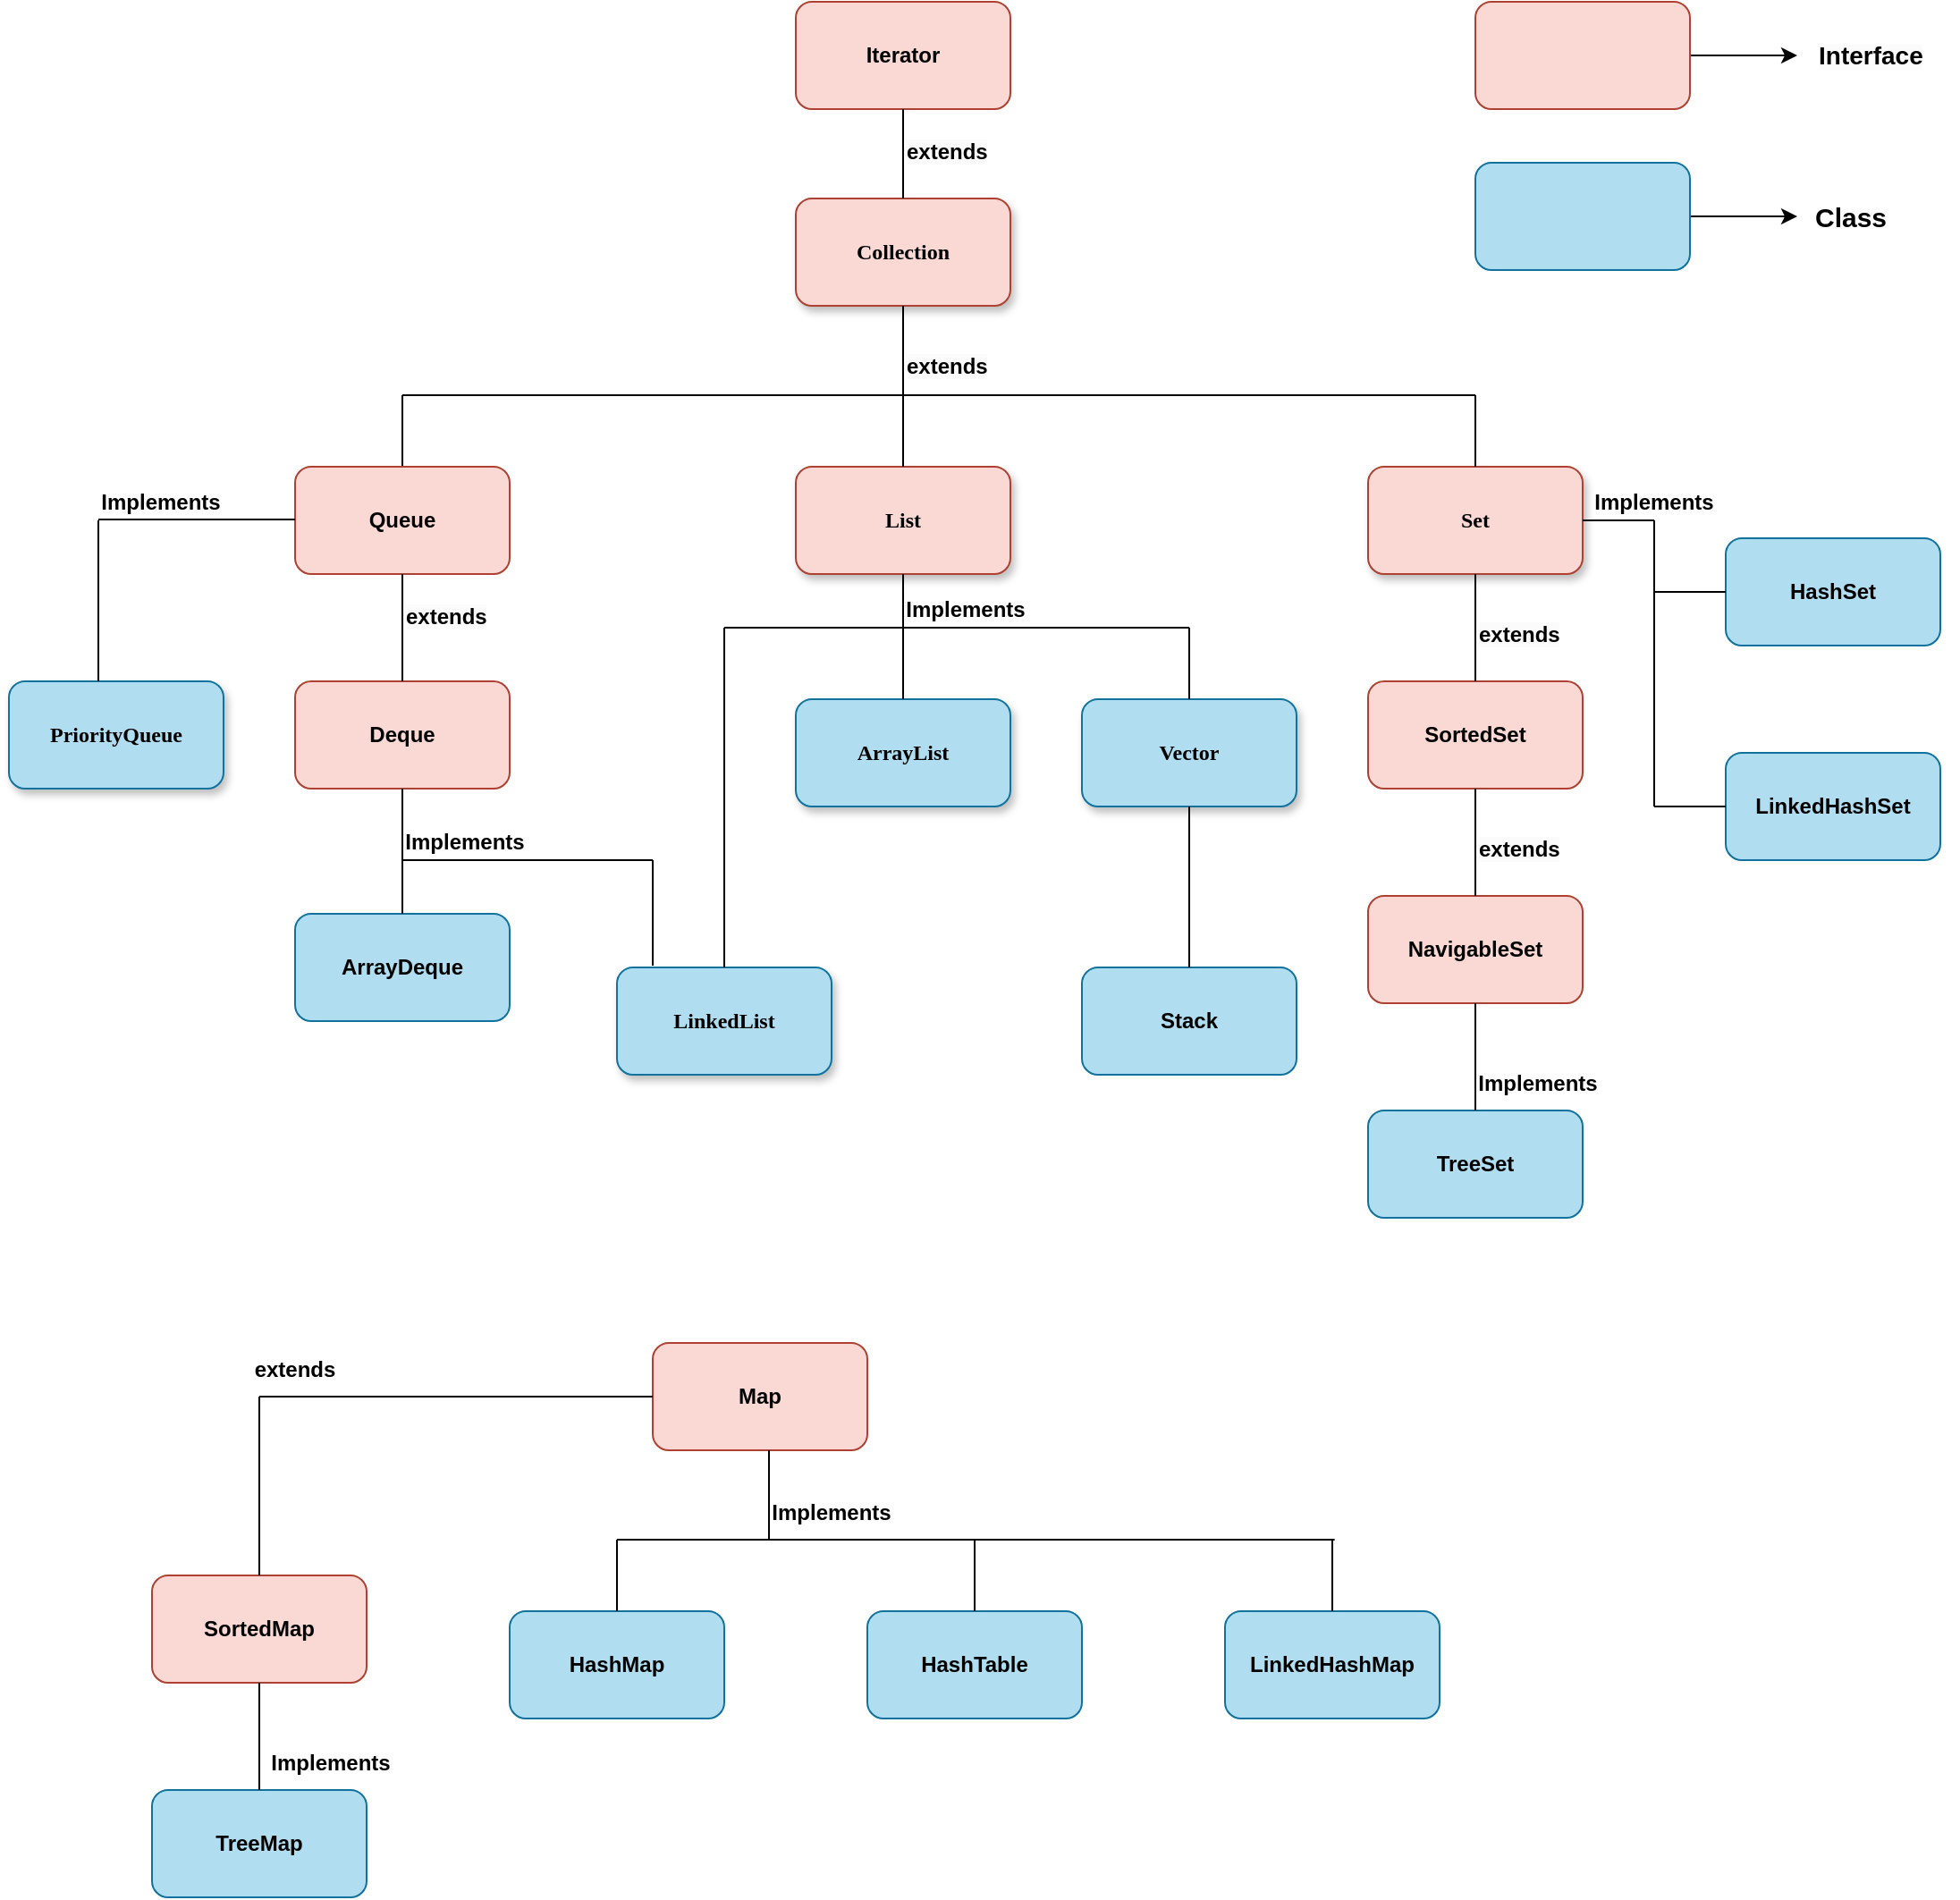 <mxfile version="25.0.1">
  <diagram name="Page-1" id="10a91c8b-09ff-31b1-d368-03940ed4cc9e">
    <mxGraphModel dx="2134" dy="1361" grid="1" gridSize="10" guides="1" tooltips="1" connect="1" arrows="1" fold="1" page="1" pageScale="1" pageWidth="1100" pageHeight="850" background="none" math="0" shadow="0">
      <root>
        <mxCell id="0" />
        <mxCell id="1" parent="0" />
        <mxCell id="62893188c0fa7362-1" value="&lt;b&gt;Collection&lt;/b&gt;" style="whiteSpace=wrap;html=1;rounded=1;shadow=1;labelBackgroundColor=none;strokeWidth=1;fontFamily=Verdana;fontSize=12;align=center;fillColor=#fad9d5;strokeColor=#ae4132;" parent="1" vertex="1">
          <mxGeometry x="440" y="50" width="120" height="60" as="geometry" />
        </mxCell>
        <mxCell id="62893188c0fa7362-3" value="&lt;span&gt;&lt;b&gt;Set&lt;/b&gt;&lt;/span&gt;" style="whiteSpace=wrap;html=1;rounded=1;shadow=1;labelBackgroundColor=none;strokeWidth=1;fontFamily=Verdana;fontSize=12;align=center;fillColor=#fad9d5;strokeColor=#ae4132;" parent="1" vertex="1">
          <mxGeometry x="760" y="200" width="120" height="60" as="geometry" />
        </mxCell>
        <mxCell id="62893188c0fa7362-8" value="&lt;span&gt;&lt;b&gt;PriorityQueue&lt;/b&gt;&lt;/span&gt;" style="whiteSpace=wrap;html=1;rounded=1;shadow=1;labelBackgroundColor=none;strokeWidth=1;fontFamily=Verdana;fontSize=12;align=center;fillColor=#b1ddf0;strokeColor=#10739e;" parent="1" vertex="1">
          <mxGeometry y="320" width="120" height="60" as="geometry" />
        </mxCell>
        <mxCell id="62893188c0fa7362-9" value="&lt;span&gt;&lt;b&gt;ArrayList&lt;/b&gt;&lt;/span&gt;" style="whiteSpace=wrap;html=1;rounded=1;shadow=1;labelBackgroundColor=none;strokeWidth=1;fontFamily=Verdana;fontSize=12;align=center;fillColor=#b1ddf0;strokeColor=#10739e;" parent="1" vertex="1">
          <mxGeometry x="440" y="330" width="120" height="60" as="geometry" />
        </mxCell>
        <mxCell id="62893188c0fa7362-12" value="&lt;span&gt;&lt;b&gt;LinkedList&lt;/b&gt;&lt;/span&gt;" style="whiteSpace=wrap;html=1;rounded=1;shadow=1;labelBackgroundColor=none;strokeWidth=1;fontFamily=Verdana;fontSize=12;align=center;fillColor=#b1ddf0;strokeColor=#10739e;" parent="1" vertex="1">
          <mxGeometry x="340" y="480" width="120" height="60" as="geometry" />
        </mxCell>
        <mxCell id="62893188c0fa7362-13" value="&lt;span&gt;&lt;b&gt;Vector&lt;/b&gt;&lt;/span&gt;" style="whiteSpace=wrap;html=1;rounded=1;shadow=1;labelBackgroundColor=none;strokeWidth=1;fontFamily=Verdana;fontSize=12;align=center;fillColor=#b1ddf0;strokeColor=#10739e;" parent="1" vertex="1">
          <mxGeometry x="600" y="330" width="120" height="60" as="geometry" />
        </mxCell>
        <mxCell id="r3FOjh96n2TmfBov4_A9-3" value="&lt;b&gt;Iterator&lt;/b&gt;" style="rounded=1;whiteSpace=wrap;html=1;fillColor=#fad9d5;strokeColor=#ae4132;" vertex="1" parent="1">
          <mxGeometry x="440" y="-60" width="120" height="60" as="geometry" />
        </mxCell>
        <mxCell id="r3FOjh96n2TmfBov4_A9-8" value="" style="endArrow=none;html=1;rounded=0;" edge="1" parent="1">
          <mxGeometry width="50" height="50" relative="1" as="geometry">
            <mxPoint x="220" y="160" as="sourcePoint" />
            <mxPoint x="820" y="160" as="targetPoint" />
          </mxGeometry>
        </mxCell>
        <mxCell id="r3FOjh96n2TmfBov4_A9-10" value="" style="endArrow=none;html=1;rounded=0;exitX=0.5;exitY=0;exitDx=0;exitDy=0;" edge="1" parent="1" source="r3FOjh96n2TmfBov4_A9-11">
          <mxGeometry width="50" height="50" relative="1" as="geometry">
            <mxPoint x="140" y="190" as="sourcePoint" />
            <mxPoint x="220" y="160" as="targetPoint" />
          </mxGeometry>
        </mxCell>
        <mxCell id="r3FOjh96n2TmfBov4_A9-11" value="&lt;b&gt;Queue&lt;/b&gt;" style="rounded=1;whiteSpace=wrap;html=1;fillColor=#fad9d5;strokeColor=#ae4132;" vertex="1" parent="1">
          <mxGeometry x="160" y="200" width="120" height="60" as="geometry" />
        </mxCell>
        <mxCell id="r3FOjh96n2TmfBov4_A9-12" value="" style="endArrow=none;html=1;rounded=0;exitX=0.5;exitY=0;exitDx=0;exitDy=0;" edge="1" parent="1" source="62893188c0fa7362-3">
          <mxGeometry width="50" height="50" relative="1" as="geometry">
            <mxPoint x="670" y="185" as="sourcePoint" />
            <mxPoint x="820" y="160" as="targetPoint" />
          </mxGeometry>
        </mxCell>
        <mxCell id="62893188c0fa7362-2" value="&lt;span&gt;&lt;b&gt;List&lt;/b&gt;&lt;/span&gt;" style="whiteSpace=wrap;html=1;rounded=1;shadow=1;labelBackgroundColor=none;strokeWidth=1;fontFamily=Verdana;fontSize=12;align=center;fillColor=#fad9d5;strokeColor=#ae4132;" parent="1" vertex="1">
          <mxGeometry x="440" y="200" width="120" height="60" as="geometry" />
        </mxCell>
        <mxCell id="r3FOjh96n2TmfBov4_A9-16" value="" style="endArrow=none;html=1;rounded=0;entryX=0.5;entryY=1;entryDx=0;entryDy=0;exitX=0.5;exitY=0;exitDx=0;exitDy=0;" edge="1" parent="1" source="62893188c0fa7362-1" target="r3FOjh96n2TmfBov4_A9-3">
          <mxGeometry width="50" height="50" relative="1" as="geometry">
            <mxPoint x="430" y="50" as="sourcePoint" />
            <mxPoint x="480" as="targetPoint" />
          </mxGeometry>
        </mxCell>
        <mxCell id="r3FOjh96n2TmfBov4_A9-17" value="" style="endArrow=none;html=1;rounded=0;entryX=0.5;entryY=1;entryDx=0;entryDy=0;" edge="1" parent="1" target="62893188c0fa7362-1">
          <mxGeometry width="50" height="50" relative="1" as="geometry">
            <mxPoint x="500" y="160" as="sourcePoint" />
            <mxPoint x="429.5" y="110" as="targetPoint" />
          </mxGeometry>
        </mxCell>
        <mxCell id="r3FOjh96n2TmfBov4_A9-18" value="" style="endArrow=none;html=1;rounded=0;entryX=0.5;entryY=0;entryDx=0;entryDy=0;" edge="1" parent="1" target="62893188c0fa7362-2">
          <mxGeometry width="50" height="50" relative="1" as="geometry">
            <mxPoint x="500" y="160" as="sourcePoint" />
            <mxPoint x="480" y="110" as="targetPoint" />
          </mxGeometry>
        </mxCell>
        <mxCell id="r3FOjh96n2TmfBov4_A9-21" value="" style="endArrow=none;html=1;rounded=0;entryX=0.5;entryY=1;entryDx=0;entryDy=0;" edge="1" parent="1" target="62893188c0fa7362-2">
          <mxGeometry width="50" height="50" relative="1" as="geometry">
            <mxPoint x="400" y="290" as="sourcePoint" />
            <mxPoint x="450" y="260" as="targetPoint" />
            <Array as="points">
              <mxPoint x="500" y="290" />
            </Array>
          </mxGeometry>
        </mxCell>
        <mxCell id="r3FOjh96n2TmfBov4_A9-22" value="" style="endArrow=none;html=1;rounded=0;exitX=0.5;exitY=0;exitDx=0;exitDy=0;" edge="1" parent="1" source="62893188c0fa7362-12">
          <mxGeometry width="50" height="50" relative="1" as="geometry">
            <mxPoint x="360" y="480" as="sourcePoint" />
            <mxPoint x="400" y="290" as="targetPoint" />
          </mxGeometry>
        </mxCell>
        <mxCell id="r3FOjh96n2TmfBov4_A9-23" value="" style="endArrow=none;html=1;rounded=0;exitX=0.5;exitY=0;exitDx=0;exitDy=0;" edge="1" parent="1" source="62893188c0fa7362-9">
          <mxGeometry width="50" height="50" relative="1" as="geometry">
            <mxPoint x="380" y="320" as="sourcePoint" />
            <mxPoint x="500" y="290" as="targetPoint" />
            <Array as="points" />
          </mxGeometry>
        </mxCell>
        <mxCell id="r3FOjh96n2TmfBov4_A9-24" value="" style="endArrow=none;html=1;rounded=0;" edge="1" parent="1">
          <mxGeometry width="50" height="50" relative="1" as="geometry">
            <mxPoint x="430" y="290" as="sourcePoint" />
            <mxPoint x="660" y="290" as="targetPoint" />
          </mxGeometry>
        </mxCell>
        <mxCell id="r3FOjh96n2TmfBov4_A9-25" value="" style="endArrow=none;html=1;rounded=0;exitX=0.5;exitY=0;exitDx=0;exitDy=0;" edge="1" parent="1" source="62893188c0fa7362-13">
          <mxGeometry width="50" height="50" relative="1" as="geometry">
            <mxPoint x="500" y="340" as="sourcePoint" />
            <mxPoint x="660" y="290" as="targetPoint" />
            <Array as="points">
              <mxPoint x="660" y="310" />
            </Array>
          </mxGeometry>
        </mxCell>
        <mxCell id="r3FOjh96n2TmfBov4_A9-26" value="&lt;b&gt;Deque&lt;/b&gt;" style="rounded=1;whiteSpace=wrap;html=1;fillColor=#fad9d5;strokeColor=#ae4132;" vertex="1" parent="1">
          <mxGeometry x="160" y="320" width="120" height="60" as="geometry" />
        </mxCell>
        <mxCell id="r3FOjh96n2TmfBov4_A9-27" value="&lt;b&gt;ArrayDeque&lt;/b&gt;" style="rounded=1;whiteSpace=wrap;html=1;fillColor=#b1ddf0;strokeColor=#10739e;" vertex="1" parent="1">
          <mxGeometry x="160" y="450" width="120" height="60" as="geometry" />
        </mxCell>
        <mxCell id="r3FOjh96n2TmfBov4_A9-28" value="" style="endArrow=none;html=1;rounded=0;exitX=0.5;exitY=0;exitDx=0;exitDy=0;entryX=0.5;entryY=1;entryDx=0;entryDy=0;" edge="1" parent="1" source="r3FOjh96n2TmfBov4_A9-26" target="r3FOjh96n2TmfBov4_A9-11">
          <mxGeometry width="50" height="50" relative="1" as="geometry">
            <mxPoint x="130" y="310" as="sourcePoint" />
            <mxPoint x="180" y="260" as="targetPoint" />
            <Array as="points" />
          </mxGeometry>
        </mxCell>
        <mxCell id="r3FOjh96n2TmfBov4_A9-29" value="" style="endArrow=none;html=1;rounded=0;exitX=0.5;exitY=0;exitDx=0;exitDy=0;entryX=0.5;entryY=1;entryDx=0;entryDy=0;" edge="1" parent="1" source="r3FOjh96n2TmfBov4_A9-27" target="r3FOjh96n2TmfBov4_A9-26">
          <mxGeometry width="50" height="50" relative="1" as="geometry">
            <mxPoint x="130" y="430" as="sourcePoint" />
            <mxPoint x="180" y="380" as="targetPoint" />
          </mxGeometry>
        </mxCell>
        <mxCell id="r3FOjh96n2TmfBov4_A9-30" value="" style="endArrow=none;html=1;rounded=0;" edge="1" parent="1">
          <mxGeometry width="50" height="50" relative="1" as="geometry">
            <mxPoint x="50" y="229.5" as="sourcePoint" />
            <mxPoint x="160" y="229.5" as="targetPoint" />
          </mxGeometry>
        </mxCell>
        <mxCell id="r3FOjh96n2TmfBov4_A9-31" value="" style="endArrow=none;html=1;rounded=0;" edge="1" parent="1">
          <mxGeometry width="50" height="50" relative="1" as="geometry">
            <mxPoint x="50" y="320" as="sourcePoint" />
            <mxPoint x="50" y="230" as="targetPoint" />
          </mxGeometry>
        </mxCell>
        <mxCell id="r3FOjh96n2TmfBov4_A9-33" value="&lt;b&gt;Stack&lt;/b&gt;" style="rounded=1;whiteSpace=wrap;html=1;fillColor=#b1ddf0;strokeColor=#10739e;" vertex="1" parent="1">
          <mxGeometry x="600" y="480" width="120" height="60" as="geometry" />
        </mxCell>
        <mxCell id="r3FOjh96n2TmfBov4_A9-34" value="" style="endArrow=none;html=1;rounded=0;exitX=0.5;exitY=0;exitDx=0;exitDy=0;" edge="1" parent="1" source="r3FOjh96n2TmfBov4_A9-33">
          <mxGeometry width="50" height="50" relative="1" as="geometry">
            <mxPoint x="610" y="440" as="sourcePoint" />
            <mxPoint x="660" y="390" as="targetPoint" />
          </mxGeometry>
        </mxCell>
        <mxCell id="r3FOjh96n2TmfBov4_A9-35" value="" style="endArrow=none;html=1;rounded=0;" edge="1" parent="1">
          <mxGeometry width="50" height="50" relative="1" as="geometry">
            <mxPoint x="220" y="420" as="sourcePoint" />
            <mxPoint x="360" y="420" as="targetPoint" />
          </mxGeometry>
        </mxCell>
        <mxCell id="r3FOjh96n2TmfBov4_A9-36" value="" style="endArrow=none;html=1;rounded=0;" edge="1" parent="1">
          <mxGeometry width="50" height="50" relative="1" as="geometry">
            <mxPoint x="360" y="479" as="sourcePoint" />
            <mxPoint x="360" y="420" as="targetPoint" />
          </mxGeometry>
        </mxCell>
        <mxCell id="r3FOjh96n2TmfBov4_A9-37" value="&lt;b&gt;SortedSet&lt;/b&gt;" style="rounded=1;whiteSpace=wrap;html=1;fillColor=#fad9d5;strokeColor=#ae4132;" vertex="1" parent="1">
          <mxGeometry x="760" y="320" width="120" height="60" as="geometry" />
        </mxCell>
        <mxCell id="r3FOjh96n2TmfBov4_A9-38" value="&lt;b&gt;NavigableSet&lt;/b&gt;" style="rounded=1;whiteSpace=wrap;html=1;fillColor=#fad9d5;strokeColor=#ae4132;" vertex="1" parent="1">
          <mxGeometry x="760" y="440" width="120" height="60" as="geometry" />
        </mxCell>
        <mxCell id="r3FOjh96n2TmfBov4_A9-39" value="&lt;b&gt;HashSet&lt;/b&gt;" style="rounded=1;whiteSpace=wrap;html=1;fillColor=#b1ddf0;strokeColor=#10739e;" vertex="1" parent="1">
          <mxGeometry x="960" y="240" width="120" height="60" as="geometry" />
        </mxCell>
        <mxCell id="r3FOjh96n2TmfBov4_A9-40" value="&lt;b&gt;LinkedHashSet&lt;/b&gt;" style="rounded=1;whiteSpace=wrap;html=1;fillColor=#b1ddf0;strokeColor=#10739e;" vertex="1" parent="1">
          <mxGeometry x="960" y="360" width="120" height="60" as="geometry" />
        </mxCell>
        <mxCell id="r3FOjh96n2TmfBov4_A9-41" value="&lt;b&gt;TreeSet&lt;/b&gt;" style="rounded=1;whiteSpace=wrap;html=1;fillColor=#b1ddf0;strokeColor=#10739e;" vertex="1" parent="1">
          <mxGeometry x="760" y="560" width="120" height="60" as="geometry" />
        </mxCell>
        <mxCell id="r3FOjh96n2TmfBov4_A9-42" value="" style="endArrow=none;html=1;rounded=0;exitX=0.5;exitY=0;exitDx=0;exitDy=0;" edge="1" parent="1" source="r3FOjh96n2TmfBov4_A9-37">
          <mxGeometry width="50" height="50" relative="1" as="geometry">
            <mxPoint x="770" y="310" as="sourcePoint" />
            <mxPoint x="820" y="260" as="targetPoint" />
          </mxGeometry>
        </mxCell>
        <mxCell id="r3FOjh96n2TmfBov4_A9-43" value="" style="endArrow=none;html=1;rounded=0;exitX=0.5;exitY=0;exitDx=0;exitDy=0;" edge="1" parent="1" source="r3FOjh96n2TmfBov4_A9-38">
          <mxGeometry width="50" height="50" relative="1" as="geometry">
            <mxPoint x="770" y="430" as="sourcePoint" />
            <mxPoint x="820" y="380" as="targetPoint" />
          </mxGeometry>
        </mxCell>
        <mxCell id="r3FOjh96n2TmfBov4_A9-44" value="" style="endArrow=none;html=1;rounded=0;exitX=0.5;exitY=0;exitDx=0;exitDy=0;" edge="1" parent="1" source="r3FOjh96n2TmfBov4_A9-41">
          <mxGeometry width="50" height="50" relative="1" as="geometry">
            <mxPoint x="770" y="550" as="sourcePoint" />
            <mxPoint x="820" y="500" as="targetPoint" />
          </mxGeometry>
        </mxCell>
        <mxCell id="r3FOjh96n2TmfBov4_A9-45" value="" style="endArrow=none;html=1;rounded=0;" edge="1" parent="1">
          <mxGeometry width="50" height="50" relative="1" as="geometry">
            <mxPoint x="920" y="390" as="sourcePoint" />
            <mxPoint x="920" y="230" as="targetPoint" />
          </mxGeometry>
        </mxCell>
        <mxCell id="r3FOjh96n2TmfBov4_A9-46" value="" style="endArrow=none;html=1;rounded=0;exitX=1;exitY=0.5;exitDx=0;exitDy=0;" edge="1" parent="1" source="62893188c0fa7362-3">
          <mxGeometry width="50" height="50" relative="1" as="geometry">
            <mxPoint x="980" y="430" as="sourcePoint" />
            <mxPoint x="920" y="230" as="targetPoint" />
          </mxGeometry>
        </mxCell>
        <mxCell id="r3FOjh96n2TmfBov4_A9-47" value="" style="endArrow=none;html=1;rounded=0;" edge="1" parent="1">
          <mxGeometry width="50" height="50" relative="1" as="geometry">
            <mxPoint x="920" y="270" as="sourcePoint" />
            <mxPoint x="960" y="270" as="targetPoint" />
          </mxGeometry>
        </mxCell>
        <mxCell id="r3FOjh96n2TmfBov4_A9-48" value="" style="endArrow=none;html=1;rounded=0;" edge="1" parent="1">
          <mxGeometry width="50" height="50" relative="1" as="geometry">
            <mxPoint x="920" y="390" as="sourcePoint" />
            <mxPoint x="960" y="390" as="targetPoint" />
          </mxGeometry>
        </mxCell>
        <mxCell id="r3FOjh96n2TmfBov4_A9-49" value="&lt;b&gt;Map&lt;/b&gt;" style="rounded=1;whiteSpace=wrap;html=1;fillColor=#fad9d5;strokeColor=#ae4132;" vertex="1" parent="1">
          <mxGeometry x="360" y="690" width="120" height="60" as="geometry" />
        </mxCell>
        <mxCell id="r3FOjh96n2TmfBov4_A9-50" value="&lt;b&gt;LinkedHashMap&lt;/b&gt;" style="rounded=1;whiteSpace=wrap;html=1;fillColor=#b1ddf0;strokeColor=#10739e;" vertex="1" parent="1">
          <mxGeometry x="680" y="840" width="120" height="60" as="geometry" />
        </mxCell>
        <mxCell id="r3FOjh96n2TmfBov4_A9-51" value="&lt;b&gt;HashTable&lt;/b&gt;" style="rounded=1;whiteSpace=wrap;html=1;fillColor=#b1ddf0;strokeColor=#10739e;" vertex="1" parent="1">
          <mxGeometry x="480" y="840" width="120" height="60" as="geometry" />
        </mxCell>
        <mxCell id="r3FOjh96n2TmfBov4_A9-52" value="&lt;b&gt;HashMap&lt;/b&gt;" style="rounded=1;whiteSpace=wrap;html=1;fillColor=#b1ddf0;strokeColor=#10739e;" vertex="1" parent="1">
          <mxGeometry x="280" y="840" width="120" height="60" as="geometry" />
        </mxCell>
        <mxCell id="r3FOjh96n2TmfBov4_A9-53" value="&lt;b&gt;SortedMap&lt;/b&gt;" style="rounded=1;whiteSpace=wrap;html=1;fillColor=#fad9d5;strokeColor=#ae4132;" vertex="1" parent="1">
          <mxGeometry x="80" y="820" width="120" height="60" as="geometry" />
        </mxCell>
        <mxCell id="r3FOjh96n2TmfBov4_A9-54" value="&lt;b&gt;TreeMap&lt;/b&gt;" style="rounded=1;whiteSpace=wrap;html=1;fillColor=#b1ddf0;strokeColor=#10739e;" vertex="1" parent="1">
          <mxGeometry x="80" y="940" width="120" height="60" as="geometry" />
        </mxCell>
        <mxCell id="r3FOjh96n2TmfBov4_A9-55" value="" style="endArrow=none;html=1;rounded=0;" edge="1" parent="1">
          <mxGeometry width="50" height="50" relative="1" as="geometry">
            <mxPoint x="140" y="720" as="sourcePoint" />
            <mxPoint x="360" y="720" as="targetPoint" />
          </mxGeometry>
        </mxCell>
        <mxCell id="r3FOjh96n2TmfBov4_A9-56" value="" style="endArrow=none;html=1;rounded=0;exitX=0.5;exitY=0;exitDx=0;exitDy=0;" edge="1" parent="1" source="r3FOjh96n2TmfBov4_A9-53">
          <mxGeometry width="50" height="50" relative="1" as="geometry">
            <mxPoint x="240" y="830" as="sourcePoint" />
            <mxPoint x="140" y="720" as="targetPoint" />
          </mxGeometry>
        </mxCell>
        <mxCell id="r3FOjh96n2TmfBov4_A9-57" value="" style="endArrow=none;html=1;rounded=0;exitX=0.5;exitY=0;exitDx=0;exitDy=0;" edge="1" parent="1" source="r3FOjh96n2TmfBov4_A9-54">
          <mxGeometry width="50" height="50" relative="1" as="geometry">
            <mxPoint x="90" y="930" as="sourcePoint" />
            <mxPoint x="140" y="880" as="targetPoint" />
          </mxGeometry>
        </mxCell>
        <mxCell id="r3FOjh96n2TmfBov4_A9-58" value="" style="endArrow=none;html=1;rounded=0;" edge="1" parent="1">
          <mxGeometry width="50" height="50" relative="1" as="geometry">
            <mxPoint x="425" y="800" as="sourcePoint" />
            <mxPoint x="425" y="750" as="targetPoint" />
          </mxGeometry>
        </mxCell>
        <mxCell id="r3FOjh96n2TmfBov4_A9-59" value="" style="endArrow=none;html=1;rounded=0;" edge="1" parent="1">
          <mxGeometry width="50" height="50" relative="1" as="geometry">
            <mxPoint x="340" y="800" as="sourcePoint" />
            <mxPoint x="741.333" y="800" as="targetPoint" />
          </mxGeometry>
        </mxCell>
        <mxCell id="r3FOjh96n2TmfBov4_A9-60" value="" style="endArrow=none;html=1;rounded=0;exitX=0.5;exitY=0;exitDx=0;exitDy=0;" edge="1" parent="1" source="r3FOjh96n2TmfBov4_A9-52">
          <mxGeometry width="50" height="50" relative="1" as="geometry">
            <mxPoint x="370" y="830" as="sourcePoint" />
            <mxPoint x="340" y="800" as="targetPoint" />
          </mxGeometry>
        </mxCell>
        <mxCell id="r3FOjh96n2TmfBov4_A9-61" value="" style="endArrow=none;html=1;rounded=0;" edge="1" parent="1">
          <mxGeometry width="50" height="50" relative="1" as="geometry">
            <mxPoint x="540" y="840" as="sourcePoint" />
            <mxPoint x="540" y="800" as="targetPoint" />
          </mxGeometry>
        </mxCell>
        <mxCell id="r3FOjh96n2TmfBov4_A9-62" value="" style="endArrow=none;html=1;rounded=0;" edge="1" parent="1">
          <mxGeometry width="50" height="50" relative="1" as="geometry">
            <mxPoint x="740" y="840" as="sourcePoint" />
            <mxPoint x="740" y="800" as="targetPoint" />
          </mxGeometry>
        </mxCell>
        <mxCell id="r3FOjh96n2TmfBov4_A9-67" value="&lt;b&gt;Implements&lt;/b&gt;" style="text;html=1;align=center;verticalAlign=middle;whiteSpace=wrap;rounded=0;" vertex="1" parent="1">
          <mxGeometry x="430" y="770" width="60" height="30" as="geometry" />
        </mxCell>
        <mxCell id="r3FOjh96n2TmfBov4_A9-68" value="&lt;b&gt;Implements&lt;/b&gt;" style="text;html=1;align=center;verticalAlign=middle;whiteSpace=wrap;rounded=0;" vertex="1" parent="1">
          <mxGeometry x="150" y="910" width="60" height="30" as="geometry" />
        </mxCell>
        <mxCell id="r3FOjh96n2TmfBov4_A9-69" value="&lt;b&gt;Implements&lt;/b&gt;" style="text;html=1;align=center;verticalAlign=middle;whiteSpace=wrap;rounded=0;" vertex="1" parent="1">
          <mxGeometry x="890" y="205" width="60" height="30" as="geometry" />
        </mxCell>
        <mxCell id="r3FOjh96n2TmfBov4_A9-70" value="&lt;b&gt;Implements&lt;/b&gt;" style="text;html=1;align=center;verticalAlign=middle;whiteSpace=wrap;rounded=0;" vertex="1" parent="1">
          <mxGeometry x="830" y="530" width="50" height="30" as="geometry" />
        </mxCell>
        <mxCell id="r3FOjh96n2TmfBov4_A9-71" value="&lt;b&gt;Implements&lt;/b&gt;" style="text;html=1;align=center;verticalAlign=middle;whiteSpace=wrap;rounded=0;" vertex="1" parent="1">
          <mxGeometry x="510" y="270" width="50" height="20" as="geometry" />
        </mxCell>
        <mxCell id="r3FOjh96n2TmfBov4_A9-72" value="&lt;b&gt;Implements&lt;/b&gt;" style="text;html=1;align=center;verticalAlign=middle;whiteSpace=wrap;rounded=0;" vertex="1" parent="1">
          <mxGeometry x="230" y="400" width="50" height="20" as="geometry" />
        </mxCell>
        <mxCell id="r3FOjh96n2TmfBov4_A9-73" value="&lt;b&gt;Implements&lt;/b&gt;" style="text;html=1;align=center;verticalAlign=middle;whiteSpace=wrap;rounded=0;" vertex="1" parent="1">
          <mxGeometry x="60" y="210" width="50" height="20" as="geometry" />
        </mxCell>
        <mxCell id="r3FOjh96n2TmfBov4_A9-77" value="&lt;b&gt;extends&lt;/b&gt;" style="text;html=1;align=center;verticalAlign=middle;whiteSpace=wrap;rounded=0;" vertex="1" parent="1">
          <mxGeometry x="130" y="690" width="60" height="30" as="geometry" />
        </mxCell>
        <mxCell id="r3FOjh96n2TmfBov4_A9-79" value="&lt;b style=&quot;forced-color-adjust: none; color: rgb(0, 0, 0); font-family: Helvetica; font-size: 12px; font-style: normal; font-variant-ligatures: normal; font-variant-caps: normal; letter-spacing: normal; orphans: 2; text-align: center; text-indent: 0px; text-transform: none; widows: 2; word-spacing: 0px; -webkit-text-stroke-width: 0px; white-space: normal; background-color: rgb(251, 251, 251); text-decoration-thickness: initial; text-decoration-style: initial; text-decoration-color: initial;&quot;&gt;extends&lt;/b&gt;" style="text;whiteSpace=wrap;html=1;" vertex="1" parent="1">
          <mxGeometry x="220" y="270" width="80" height="40" as="geometry" />
        </mxCell>
        <mxCell id="r3FOjh96n2TmfBov4_A9-80" value="&lt;b style=&quot;forced-color-adjust: none; color: rgb(0, 0, 0); font-family: Helvetica; font-size: 12px; font-style: normal; font-variant-ligatures: normal; font-variant-caps: normal; letter-spacing: normal; orphans: 2; text-align: center; text-indent: 0px; text-transform: none; widows: 2; word-spacing: 0px; -webkit-text-stroke-width: 0px; white-space: normal; background-color: rgb(251, 251, 251); text-decoration-thickness: initial; text-decoration-style: initial; text-decoration-color: initial;&quot;&gt;extends&lt;/b&gt;" style="text;whiteSpace=wrap;html=1;" vertex="1" parent="1">
          <mxGeometry x="500" y="10" width="80" height="40" as="geometry" />
        </mxCell>
        <mxCell id="r3FOjh96n2TmfBov4_A9-81" value="&lt;b style=&quot;forced-color-adjust: none; color: rgb(0, 0, 0); font-family: Helvetica; font-size: 12px; font-style: normal; font-variant-ligatures: normal; font-variant-caps: normal; letter-spacing: normal; orphans: 2; text-align: center; text-indent: 0px; text-transform: none; widows: 2; word-spacing: 0px; -webkit-text-stroke-width: 0px; white-space: normal; background-color: rgb(251, 251, 251); text-decoration-thickness: initial; text-decoration-style: initial; text-decoration-color: initial;&quot;&gt;extends&lt;/b&gt;" style="text;whiteSpace=wrap;html=1;" vertex="1" parent="1">
          <mxGeometry x="500" y="130" width="80" height="20" as="geometry" />
        </mxCell>
        <mxCell id="r3FOjh96n2TmfBov4_A9-82" value="&lt;b style=&quot;forced-color-adjust: none; color: rgb(0, 0, 0); font-family: Helvetica; font-size: 12px; font-style: normal; font-variant-ligatures: normal; font-variant-caps: normal; letter-spacing: normal; orphans: 2; text-align: center; text-indent: 0px; text-transform: none; widows: 2; word-spacing: 0px; -webkit-text-stroke-width: 0px; white-space: normal; background-color: rgb(251, 251, 251); text-decoration-thickness: initial; text-decoration-style: initial; text-decoration-color: initial;&quot;&gt;extends&lt;/b&gt;" style="text;whiteSpace=wrap;html=1;" vertex="1" parent="1">
          <mxGeometry x="820" y="280" width="80" height="40" as="geometry" />
        </mxCell>
        <mxCell id="r3FOjh96n2TmfBov4_A9-83" value="&lt;b style=&quot;forced-color-adjust: none; color: rgb(0, 0, 0); font-family: Helvetica; font-size: 12px; font-style: normal; font-variant-ligatures: normal; font-variant-caps: normal; letter-spacing: normal; orphans: 2; text-align: center; text-indent: 0px; text-transform: none; widows: 2; word-spacing: 0px; -webkit-text-stroke-width: 0px; white-space: normal; background-color: rgb(251, 251, 251); text-decoration-thickness: initial; text-decoration-style: initial; text-decoration-color: initial;&quot;&gt;extends&lt;/b&gt;" style="text;whiteSpace=wrap;html=1;" vertex="1" parent="1">
          <mxGeometry x="820" y="400" width="80" height="40" as="geometry" />
        </mxCell>
        <mxCell id="r3FOjh96n2TmfBov4_A9-86" style="edgeStyle=orthogonalEdgeStyle;rounded=0;orthogonalLoop=1;jettySize=auto;html=1;" edge="1" parent="1" source="r3FOjh96n2TmfBov4_A9-84">
          <mxGeometry relative="1" as="geometry">
            <mxPoint x="1000" y="-30" as="targetPoint" />
          </mxGeometry>
        </mxCell>
        <mxCell id="r3FOjh96n2TmfBov4_A9-84" value="" style="rounded=1;whiteSpace=wrap;html=1;fillColor=#fad9d5;strokeColor=#ae4132;" vertex="1" parent="1">
          <mxGeometry x="820" y="-60" width="120" height="60" as="geometry" />
        </mxCell>
        <mxCell id="r3FOjh96n2TmfBov4_A9-87" style="edgeStyle=orthogonalEdgeStyle;rounded=0;orthogonalLoop=1;jettySize=auto;html=1;" edge="1" parent="1" source="r3FOjh96n2TmfBov4_A9-85" target="r3FOjh96n2TmfBov4_A9-88">
          <mxGeometry relative="1" as="geometry">
            <mxPoint x="1000" y="60" as="targetPoint" />
          </mxGeometry>
        </mxCell>
        <mxCell id="r3FOjh96n2TmfBov4_A9-85" value="" style="rounded=1;whiteSpace=wrap;html=1;fillColor=#b1ddf0;strokeColor=#10739e;" vertex="1" parent="1">
          <mxGeometry x="820" y="30" width="120" height="60" as="geometry" />
        </mxCell>
        <mxCell id="r3FOjh96n2TmfBov4_A9-88" value="&lt;b&gt;&lt;font style=&quot;font-size: 15px;&quot;&gt;Class&lt;/font&gt;&lt;/b&gt;" style="text;html=1;align=center;verticalAlign=middle;whiteSpace=wrap;rounded=0;" vertex="1" parent="1">
          <mxGeometry x="1000" y="45" width="60" height="30" as="geometry" />
        </mxCell>
        <mxCell id="r3FOjh96n2TmfBov4_A9-89" value="&lt;b style=&quot;forced-color-adjust: none; color: rgb(0, 0, 0); font-family: Helvetica; font-style: normal; font-variant-ligatures: normal; font-variant-caps: normal; letter-spacing: normal; orphans: 2; text-align: center; text-indent: 0px; text-transform: none; widows: 2; word-spacing: 0px; -webkit-text-stroke-width: 0px; white-space: normal; background-color: rgb(251, 251, 251); text-decoration-thickness: initial; text-decoration-style: initial; text-decoration-color: initial;&quot;&gt;&lt;font style=&quot;font-size: 14px;&quot;&gt;Interface&lt;/font&gt;&lt;/b&gt;" style="text;whiteSpace=wrap;html=1;" vertex="1" parent="1">
          <mxGeometry x="1010" y="-45" width="80" height="30" as="geometry" />
        </mxCell>
      </root>
    </mxGraphModel>
  </diagram>
</mxfile>
